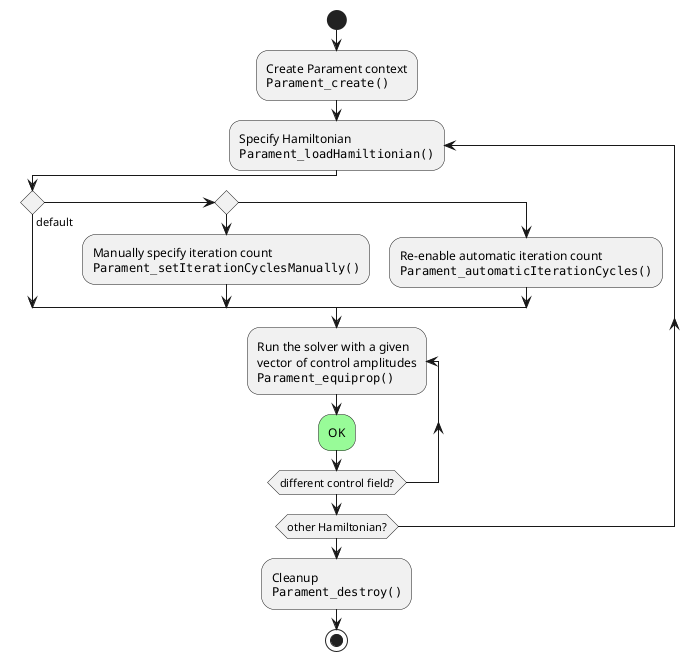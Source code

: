 @startuml
start
:Create Parament context
""Parament_create()"";

repeat :Specify Hamiltonian\n""Parament_loadHamiltionian()"";
    if () then (default)
    elseif ()
      :Manually specify iteration count
      ""Parament_setIterationCyclesManually()"";
    else ()
      :Re-enable automatic iteration count
      ""Parament_automaticIterationCycles()"";
    endif
    repeat :Run the solver with a given\nvector of control amplitudes\n""Parament_equiprop()"";
    #palegreen:OK;
    repeat while (different control field?)
repeat while (other Hamiltonian?)

:Cleanup
""Parament_destroy()"";
stop
@enduml